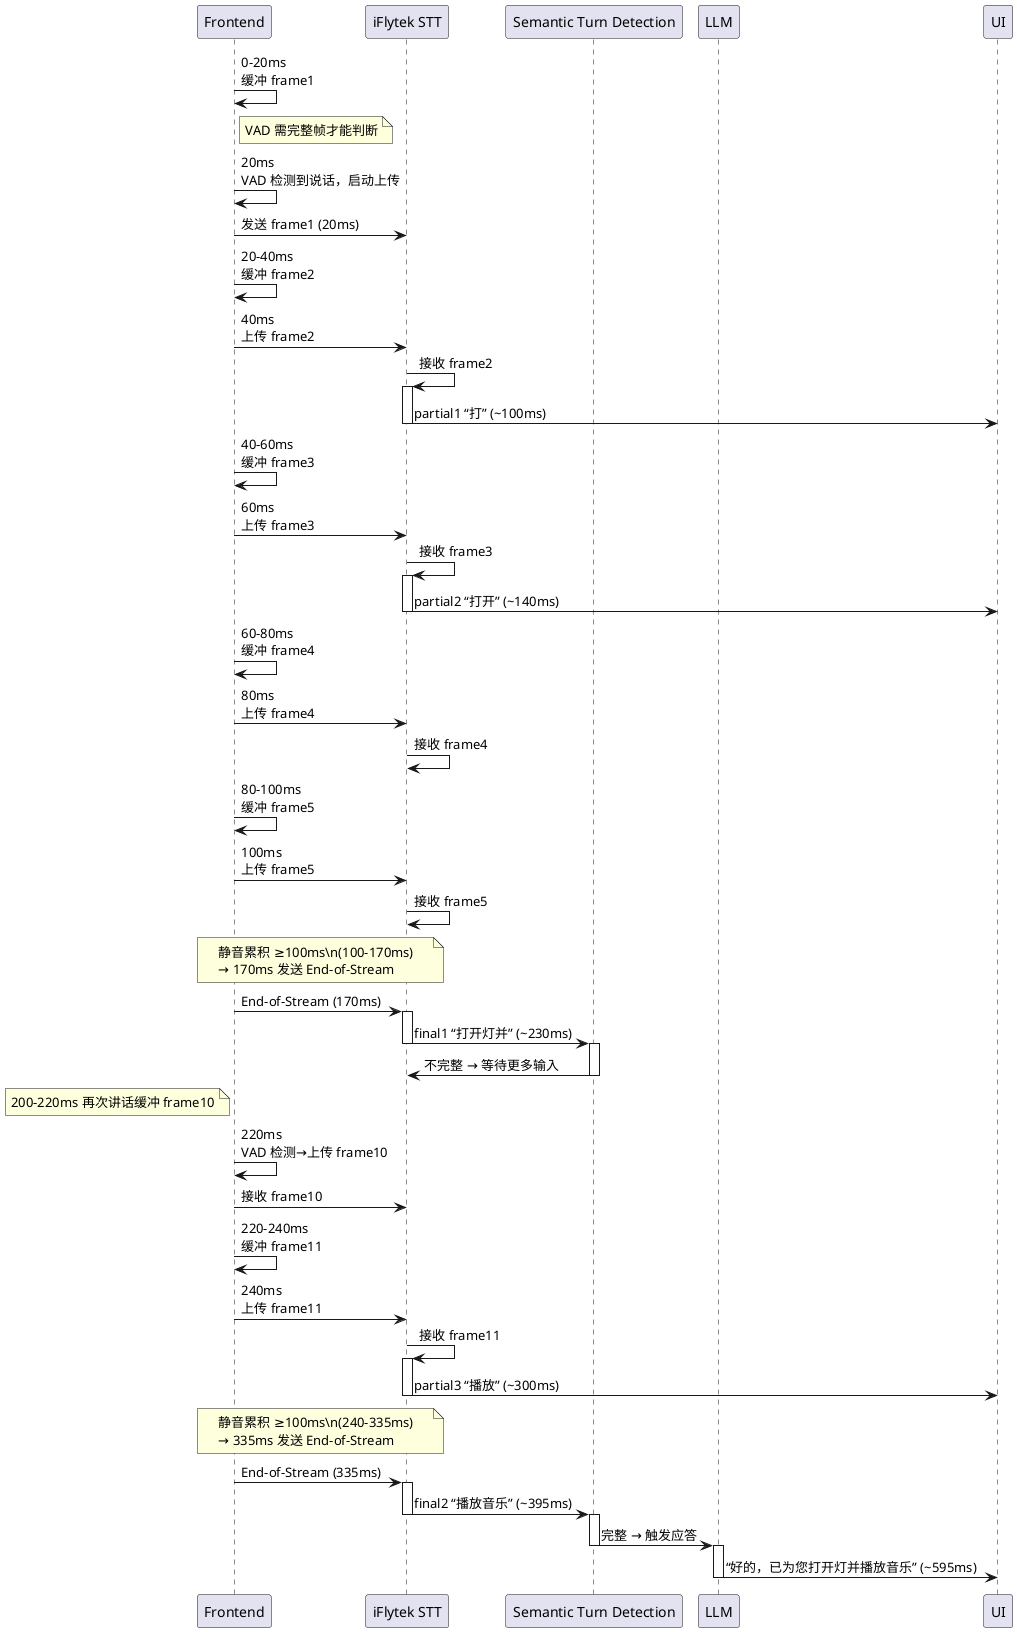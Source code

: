 @startuml
participant Frontend
participant "iFlytek STT" as STT
participant "Semantic Turn Detection" as STD
participant LLM
participant UI

' start

Frontend -> Frontend : 0–20ms\n缓冲 frame1
note right of Frontend : VAD 需完整帧才能判断
Frontend -> Frontend : 20ms\nVAD 检测到说话，启动上传
Frontend -> STT : 发送 frame1 (20ms)

Frontend -> Frontend : 20–40ms\n缓冲 frame2
Frontend -> STT : 40ms\n上传 frame2
STT -> STT : 接收 frame2
activate STT
STT -> UI : partial1 “打” (~100ms)
deactivate STT

Frontend -> Frontend : 40–60ms\n缓冲 frame3
Frontend -> STT : 60ms\n上传 frame3
STT -> STT : 接收 frame3
activate STT
STT -> UI : partial2 “打开” (~140ms)
deactivate STT

Frontend -> Frontend : 60–80ms\n缓冲 frame4
Frontend -> STT : 80ms\n上传 frame4
STT -> STT : 接收 frame4

Frontend -> Frontend : 80–100ms\n缓冲 frame5
Frontend -> STT : 100ms\n上传 frame5
STT -> STT : 接收 frame5

note over Frontend,STT
静音累积 ≥100ms\n(100–170ms)
→ 170ms 发送 End-of-Stream
end note

Frontend -> STT : End-of-Stream (170ms)
activate STT
STT -> STD : final1 “打开灯并” (~230ms)
deactivate STT

activate STD
STD -> STT : 不完整 → 等待更多输入
deactivate STD

note left of Frontend
200–220ms 再次讲话缓冲 frame10
end note
Frontend -> Frontend : 220ms\nVAD 检测→上传 frame10
Frontend -> STT : 接收 frame10

Frontend -> Frontend : 220–240ms\n缓冲 frame11
Frontend -> STT : 240ms\n上传 frame11
STT -> STT : 接收 frame11
activate STT
STT -> UI : partial3 “播放” (~300ms)
deactivate STT

note over Frontend,STT
静音累积 ≥100ms\n(240–335ms)
→ 335ms 发送 End-of-Stream
end note

Frontend -> STT : End-of-Stream (335ms)
activate STT
STT -> STD : final2 “播放音乐” (~395ms)
deactivate STT

activate STD
STD -> LLM : 完整 → 触发应答
deactivate STD

activate LLM
LLM -> UI : “好的，已为您打开灯并播放音乐” (~595ms)
deactivate LLM

' stop
@enduml
